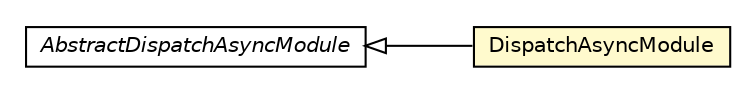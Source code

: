 #!/usr/local/bin/dot
#
# Class diagram 
# Generated by UMLGraph version R5_6-24-gf6e263 (http://www.umlgraph.org/)
#

digraph G {
	edge [fontname="Helvetica",fontsize=10,labelfontname="Helvetica",labelfontsize=10];
	node [fontname="Helvetica",fontsize=10,shape=plaintext];
	nodesep=0.25;
	ranksep=0.5;
	rankdir=LR;
	// com.gwtplatform.dispatch.client.gin.DispatchAsyncModule
	c162660 [label=<<table title="com.gwtplatform.dispatch.client.gin.DispatchAsyncModule" border="0" cellborder="1" cellspacing="0" cellpadding="2" port="p" bgcolor="lemonChiffon" href="./DispatchAsyncModule.html">
		<tr><td><table border="0" cellspacing="0" cellpadding="1">
<tr><td align="center" balign="center"> DispatchAsyncModule </td></tr>
		</table></td></tr>
		</table>>, URL="./DispatchAsyncModule.html", fontname="Helvetica", fontcolor="black", fontsize=10.0];
	// com.gwtplatform.dispatch.client.gin.AbstractDispatchAsyncModule
	c162662 [label=<<table title="com.gwtplatform.dispatch.client.gin.AbstractDispatchAsyncModule" border="0" cellborder="1" cellspacing="0" cellpadding="2" port="p" href="./AbstractDispatchAsyncModule.html">
		<tr><td><table border="0" cellspacing="0" cellpadding="1">
<tr><td align="center" balign="center"><font face="Helvetica-Oblique"> AbstractDispatchAsyncModule </font></td></tr>
		</table></td></tr>
		</table>>, URL="./AbstractDispatchAsyncModule.html", fontname="Helvetica", fontcolor="black", fontsize=10.0];
	//com.gwtplatform.dispatch.client.gin.DispatchAsyncModule extends com.gwtplatform.dispatch.client.gin.AbstractDispatchAsyncModule
	c162662:p -> c162660:p [dir=back,arrowtail=empty];
}

